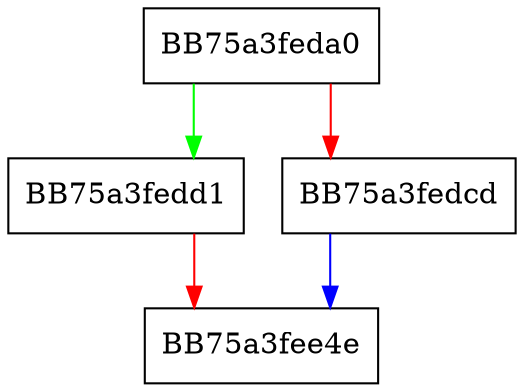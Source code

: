 digraph RollingQueueErase {
  node [shape="box"];
  graph [splines=ortho];
  BB75a3feda0 -> BB75a3fedd1 [color="green"];
  BB75a3feda0 -> BB75a3fedcd [color="red"];
  BB75a3fedcd -> BB75a3fee4e [color="blue"];
  BB75a3fedd1 -> BB75a3fee4e [color="red"];
}